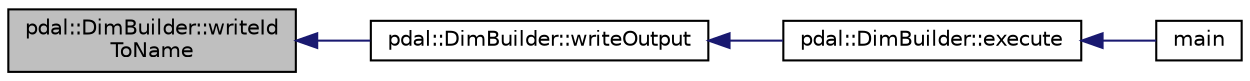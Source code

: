 digraph "pdal::DimBuilder::writeIdToName"
{
  edge [fontname="Helvetica",fontsize="10",labelfontname="Helvetica",labelfontsize="10"];
  node [fontname="Helvetica",fontsize="10",shape=record];
  rankdir="LR";
  Node1 [label="pdal::DimBuilder::writeId\lToName",height=0.2,width=0.4,color="black", fillcolor="grey75", style="filled", fontcolor="black"];
  Node1 -> Node2 [dir="back",color="midnightblue",fontsize="10",style="solid",fontname="Helvetica"];
  Node2 [label="pdal::DimBuilder::writeOutput",height=0.2,width=0.4,color="black", fillcolor="white", style="filled",URL="$classpdal_1_1DimBuilder.html#a708e0d65c30b147f1ac1c8cfb8eb2c02"];
  Node2 -> Node3 [dir="back",color="midnightblue",fontsize="10",style="solid",fontname="Helvetica"];
  Node3 [label="pdal::DimBuilder::execute",height=0.2,width=0.4,color="black", fillcolor="white", style="filled",URL="$classpdal_1_1DimBuilder.html#a80dc37c7ba907d37af6ce04620364855"];
  Node3 -> Node4 [dir="back",color="midnightblue",fontsize="10",style="solid",fontname="Helvetica"];
  Node4 [label="main",height=0.2,width=0.4,color="black", fillcolor="white", style="filled",URL="$DimBuilder_8cpp.html#a0ddf1224851353fc92bfbff6f499fa97"];
}
